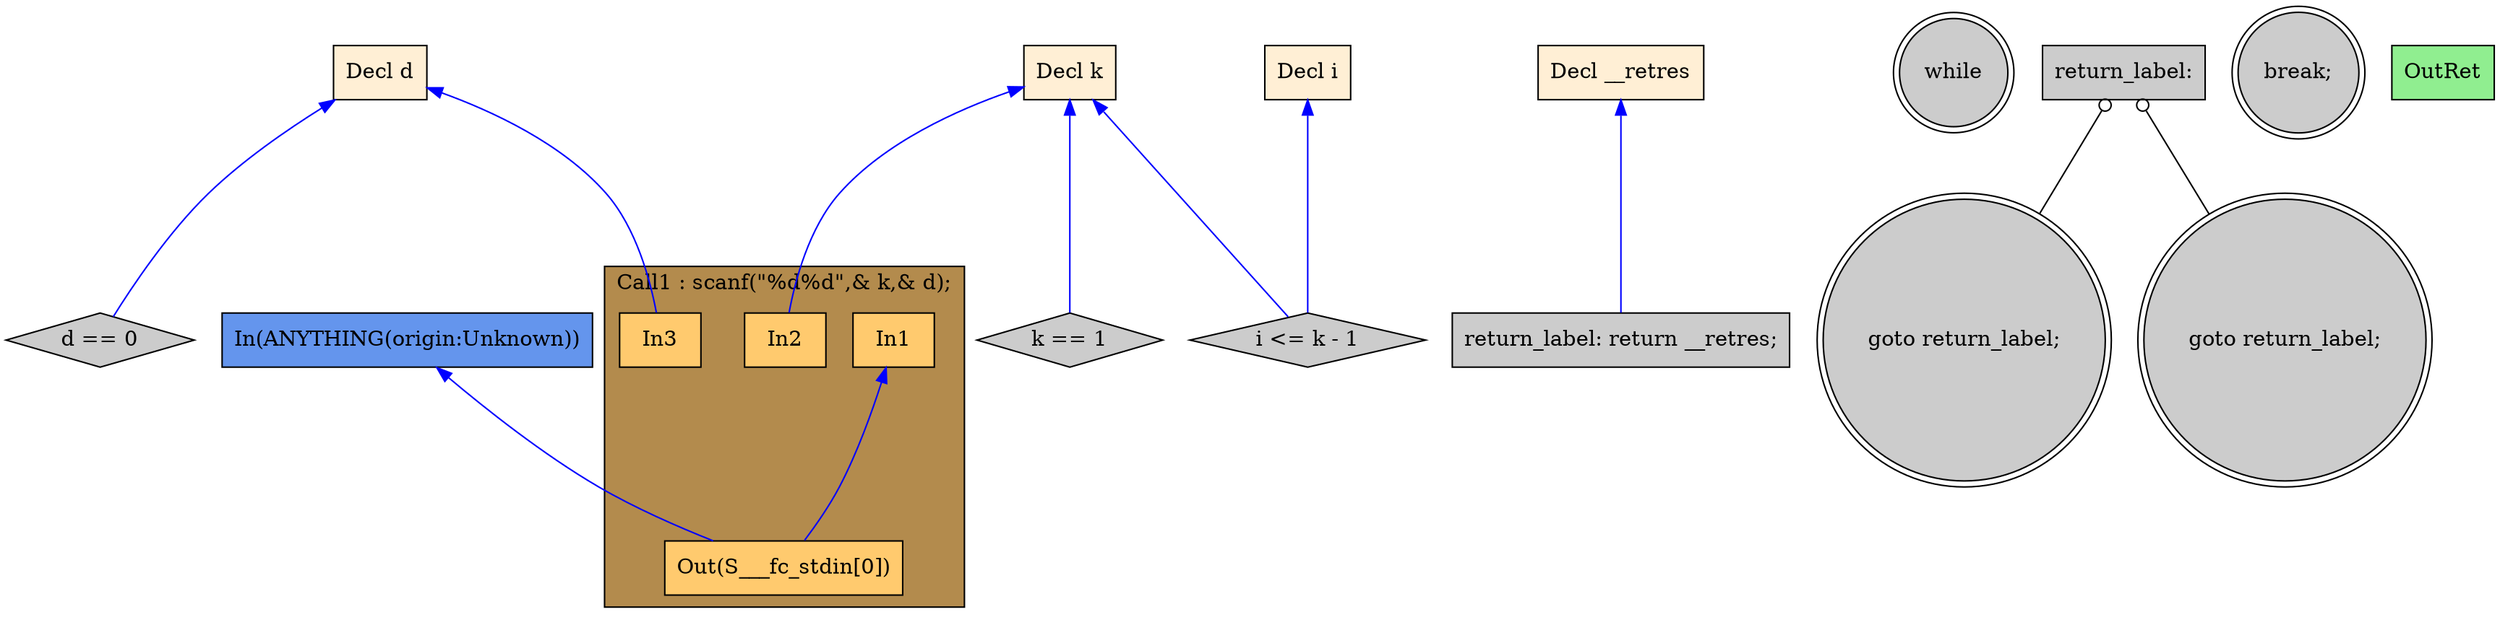 digraph G {
  rankdir=TB;
  node [style="filled", ];
  2 [label="Decl k", fillcolor="#FFEFD5", shape=box, ];
  3 [label="Decl d", fillcolor="#FFEFD5", shape=box, ];
  4 [label="Decl i", fillcolor="#FFEFD5", shape=box, ];
  5 [label="Decl __retres", fillcolor="#FFEFD5", shape=box, ];
  7 [label="In1", fillcolor="#FFCA6E", shape=box, ];
  8 [label="In2", fillcolor="#FFCA6E", shape=box, ];
  9 [label="In3", fillcolor="#FFCA6E", shape=box, ];
  10 [label="Out(S___fc_stdin[0])", fillcolor="#FFCA6E", shape=box, ];
  11 [label="d == 0", fillcolor="#CCCCCC", shape=diamond, ];
  12 [label="k == 1", fillcolor="#CCCCCC", shape=diamond, ];
  13 [label="while", fillcolor="#CCCCCC", shape=doublecircle, ];
  14 [label="i <= k - 1", fillcolor="#CCCCCC", shape=diamond, ];
  15 [label="goto return_label;", fillcolor="#CCCCCC", shape=doublecircle, ];
  16 [label="return_label:", fillcolor="#CCCCCC", shape=box, ];
  17 [label="goto return_label;", fillcolor="#CCCCCC", shape=doublecircle, ];
  18 [label="break;", fillcolor="#CCCCCC", shape=doublecircle, ];
  19 [label="return_label: return __retres;", fillcolor="#CCCCCC", shape=box, ];
  20 [label="OutRet", fillcolor="#90EE90", shape=box, ];
  21 [label="In(ANYTHING(origin:Unknown))", fillcolor="#6495ED", shape=box, ];
  
  subgraph cluster_Call1 { label="Call1 : scanf(\"%d%d\",& k,& d);";
                           fillcolor="#B38B4D"; style="filled"; 10;9;8;7;
     };
  
  edge [dir=back, ];
  2 -> 8 [color="#0000FF", ];
  3 -> 9 [color="#0000FF", ];
  7 -> 10 [color="#0000FF", ];
  21 -> 10 [color="#0000FF", ];
  3 -> 11 [color="#0000FF", ];
  2 -> 12 [color="#0000FF", ];
  2 -> 14 [color="#0000FF", ];
  4 -> 14 [color="#0000FF", ];
  16 -> 15 [color="#000000", arrowtail=odot, ];
  16 -> 17 [color="#000000", arrowtail=odot, ];
  5 -> 19 [color="#0000FF", ];
  
  }
